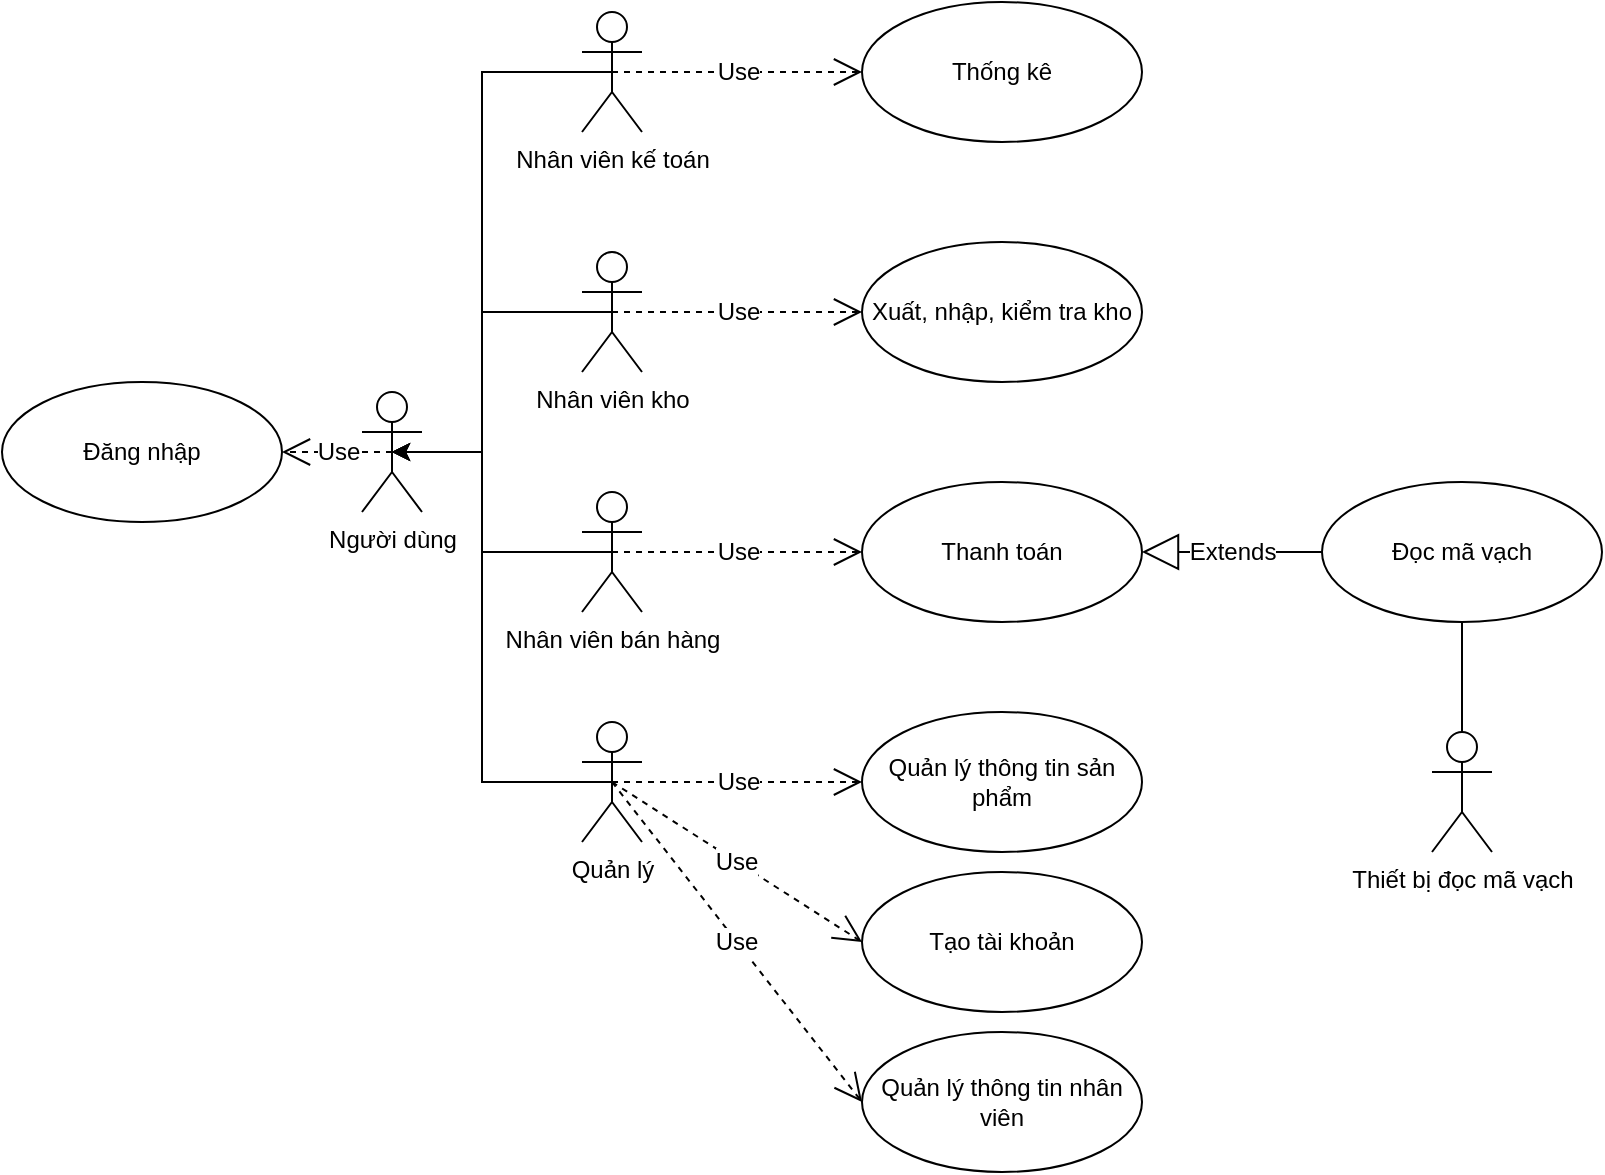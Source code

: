 <mxfile version="18.1.3" type="device"><diagram id="oILwTK-Iatu7mp5tG4U0" name="Page-1"><mxGraphModel dx="1169" dy="673" grid="1" gridSize="10" guides="1" tooltips="1" connect="1" arrows="1" fold="1" page="1" pageScale="1" pageWidth="827" pageHeight="1169" math="0" shadow="0"><root><mxCell id="0"/><mxCell id="1" parent="0"/><mxCell id="eFkq61jGzrVqKKsrY_xn-16" style="edgeStyle=orthogonalEdgeStyle;rounded=0;orthogonalLoop=1;jettySize=auto;html=1;exitX=0.5;exitY=0.5;exitDx=0;exitDy=0;exitPerimeter=0;entryX=0.5;entryY=0.5;entryDx=0;entryDy=0;entryPerimeter=0;fontFamily=Helvetica;fontSize=12;fontColor=default;" edge="1" parent="1" source="eFkq61jGzrVqKKsrY_xn-2" target="eFkq61jGzrVqKKsrY_xn-12"><mxGeometry relative="1" as="geometry"><Array as="points"><mxPoint x="240" y="210"/><mxPoint x="240" y="280"/></Array></mxGeometry></mxCell><mxCell id="eFkq61jGzrVqKKsrY_xn-2" value="Nhân viên kho" style="shape=umlActor;verticalLabelPosition=bottom;verticalAlign=top;html=1;" vertex="1" parent="1"><mxGeometry x="290" y="180" width="30" height="60" as="geometry"/></mxCell><mxCell id="eFkq61jGzrVqKKsrY_xn-14" style="edgeStyle=orthogonalEdgeStyle;rounded=0;orthogonalLoop=1;jettySize=auto;html=1;exitX=0.5;exitY=0.5;exitDx=0;exitDy=0;exitPerimeter=0;entryX=0.5;entryY=0.5;entryDx=0;entryDy=0;entryPerimeter=0;fontFamily=Helvetica;fontSize=12;fontColor=default;" edge="1" parent="1" source="eFkq61jGzrVqKKsrY_xn-3" target="eFkq61jGzrVqKKsrY_xn-12"><mxGeometry relative="1" as="geometry"><Array as="points"><mxPoint x="240" y="445"/><mxPoint x="240" y="280"/></Array></mxGeometry></mxCell><mxCell id="eFkq61jGzrVqKKsrY_xn-3" value="Quản lý" style="shape=umlActor;verticalLabelPosition=bottom;verticalAlign=top;html=1;fontFamily=Helvetica;fontSize=12;fontColor=default;strokeColor=default;fillColor=default;" vertex="1" parent="1"><mxGeometry x="290" y="415" width="30" height="60" as="geometry"/></mxCell><mxCell id="eFkq61jGzrVqKKsrY_xn-18" style="edgeStyle=orthogonalEdgeStyle;rounded=0;orthogonalLoop=1;jettySize=auto;html=1;exitX=0.5;exitY=0.5;exitDx=0;exitDy=0;exitPerimeter=0;entryX=0.5;entryY=0.5;entryDx=0;entryDy=0;entryPerimeter=0;fontFamily=Helvetica;fontSize=12;fontColor=default;" edge="1" parent="1" source="eFkq61jGzrVqKKsrY_xn-4" target="eFkq61jGzrVqKKsrY_xn-12"><mxGeometry relative="1" as="geometry"><Array as="points"><mxPoint x="240" y="90"/><mxPoint x="240" y="280"/></Array></mxGeometry></mxCell><mxCell id="eFkq61jGzrVqKKsrY_xn-4" value="Nhân viên kế toán" style="shape=umlActor;verticalLabelPosition=bottom;verticalAlign=top;html=1;fontFamily=Helvetica;fontSize=12;fontColor=default;strokeColor=default;fillColor=default;" vertex="1" parent="1"><mxGeometry x="290" y="60" width="30" height="60" as="geometry"/></mxCell><mxCell id="eFkq61jGzrVqKKsrY_xn-15" style="edgeStyle=orthogonalEdgeStyle;rounded=0;orthogonalLoop=1;jettySize=auto;html=1;exitX=0.5;exitY=0.5;exitDx=0;exitDy=0;exitPerimeter=0;entryX=0.5;entryY=0.5;entryDx=0;entryDy=0;entryPerimeter=0;fontFamily=Helvetica;fontSize=12;fontColor=default;" edge="1" parent="1" source="eFkq61jGzrVqKKsrY_xn-5" target="eFkq61jGzrVqKKsrY_xn-12"><mxGeometry relative="1" as="geometry"><Array as="points"><mxPoint x="240" y="330"/><mxPoint x="240" y="280"/></Array></mxGeometry></mxCell><mxCell id="eFkq61jGzrVqKKsrY_xn-5" value="Nhân viên bán hàng" style="shape=umlActor;verticalLabelPosition=bottom;verticalAlign=top;html=1;fontFamily=Helvetica;fontSize=12;fontColor=default;strokeColor=default;fillColor=default;" vertex="1" parent="1"><mxGeometry x="290" y="300" width="30" height="60" as="geometry"/></mxCell><mxCell id="eFkq61jGzrVqKKsrY_xn-8" value="Tạo tài khoản" style="ellipse;whiteSpace=wrap;html=1;fontFamily=Helvetica;fontSize=12;fontColor=default;strokeColor=default;fillColor=default;" vertex="1" parent="1"><mxGeometry x="430" y="490" width="140" height="70" as="geometry"/></mxCell><mxCell id="eFkq61jGzrVqKKsrY_xn-10" value="Đăng nhập" style="ellipse;whiteSpace=wrap;html=1;fontFamily=Helvetica;fontSize=12;fontColor=default;strokeColor=default;fillColor=default;" vertex="1" parent="1"><mxGeometry y="245" width="140" height="70" as="geometry"/></mxCell><mxCell id="eFkq61jGzrVqKKsrY_xn-12" value="Người dùng" style="shape=umlActor;verticalLabelPosition=bottom;verticalAlign=top;html=1;fontFamily=Helvetica;fontSize=12;fontColor=default;strokeColor=default;fillColor=default;" vertex="1" parent="1"><mxGeometry x="180" y="250" width="30" height="60" as="geometry"/></mxCell><mxCell id="eFkq61jGzrVqKKsrY_xn-13" value="Use" style="endArrow=open;endSize=12;dashed=1;html=1;rounded=0;fontFamily=Helvetica;fontSize=12;fontColor=default;exitX=0.5;exitY=0.5;exitDx=0;exitDy=0;exitPerimeter=0;entryX=0;entryY=0.5;entryDx=0;entryDy=0;" edge="1" parent="1" source="eFkq61jGzrVqKKsrY_xn-3" target="eFkq61jGzrVqKKsrY_xn-8"><mxGeometry width="160" relative="1" as="geometry"><mxPoint x="330" y="300" as="sourcePoint"/><mxPoint x="490" y="300" as="targetPoint"/></mxGeometry></mxCell><mxCell id="eFkq61jGzrVqKKsrY_xn-20" value="Use" style="endArrow=open;endSize=12;dashed=1;html=1;rounded=0;fontFamily=Helvetica;fontSize=12;fontColor=default;exitX=0.5;exitY=0.5;exitDx=0;exitDy=0;exitPerimeter=0;entryX=1;entryY=0.5;entryDx=0;entryDy=0;" edge="1" parent="1" source="eFkq61jGzrVqKKsrY_xn-12" target="eFkq61jGzrVqKKsrY_xn-10"><mxGeometry width="160" relative="1" as="geometry"><mxPoint x="330" y="300" as="sourcePoint"/><mxPoint x="490" y="300" as="targetPoint"/></mxGeometry></mxCell><mxCell id="eFkq61jGzrVqKKsrY_xn-21" value="Thanh toán" style="ellipse;whiteSpace=wrap;html=1;fontFamily=Helvetica;fontSize=12;fontColor=default;strokeColor=default;fillColor=default;" vertex="1" parent="1"><mxGeometry x="430" y="295" width="140" height="70" as="geometry"/></mxCell><mxCell id="eFkq61jGzrVqKKsrY_xn-23" value="Use" style="endArrow=open;endSize=12;dashed=1;html=1;rounded=0;fontFamily=Helvetica;fontSize=12;fontColor=default;exitX=0.5;exitY=0.5;exitDx=0;exitDy=0;exitPerimeter=0;entryX=0;entryY=0.5;entryDx=0;entryDy=0;" edge="1" parent="1" source="eFkq61jGzrVqKKsrY_xn-5" target="eFkq61jGzrVqKKsrY_xn-21"><mxGeometry width="160" relative="1" as="geometry"><mxPoint x="330" y="300" as="sourcePoint"/><mxPoint x="490" y="300" as="targetPoint"/></mxGeometry></mxCell><mxCell id="eFkq61jGzrVqKKsrY_xn-24" value="Xuất, nhập, kiểm tra kho" style="ellipse;whiteSpace=wrap;html=1;fontFamily=Helvetica;fontSize=12;fontColor=default;strokeColor=default;fillColor=default;" vertex="1" parent="1"><mxGeometry x="430" y="175" width="140" height="70" as="geometry"/></mxCell><mxCell id="eFkq61jGzrVqKKsrY_xn-25" value="Use" style="endArrow=open;endSize=12;dashed=1;html=1;rounded=0;fontFamily=Helvetica;fontSize=12;fontColor=default;exitX=0.5;exitY=0.5;exitDx=0;exitDy=0;exitPerimeter=0;entryX=0;entryY=0.5;entryDx=0;entryDy=0;" edge="1" parent="1" source="eFkq61jGzrVqKKsrY_xn-2" target="eFkq61jGzrVqKKsrY_xn-24"><mxGeometry width="160" relative="1" as="geometry"><mxPoint x="330" y="300" as="sourcePoint"/><mxPoint x="490" y="300" as="targetPoint"/></mxGeometry></mxCell><mxCell id="eFkq61jGzrVqKKsrY_xn-26" value="Thống kê" style="ellipse;whiteSpace=wrap;html=1;fontFamily=Helvetica;fontSize=12;fontColor=default;strokeColor=default;fillColor=default;" vertex="1" parent="1"><mxGeometry x="430" y="55" width="140" height="70" as="geometry"/></mxCell><mxCell id="eFkq61jGzrVqKKsrY_xn-27" value="Use" style="endArrow=open;endSize=12;dashed=1;html=1;rounded=0;fontFamily=Helvetica;fontSize=12;fontColor=default;exitX=0.5;exitY=0.5;exitDx=0;exitDy=0;exitPerimeter=0;entryX=0;entryY=0.5;entryDx=0;entryDy=0;" edge="1" parent="1" source="eFkq61jGzrVqKKsrY_xn-4" target="eFkq61jGzrVqKKsrY_xn-26"><mxGeometry width="160" relative="1" as="geometry"><mxPoint x="330" y="300" as="sourcePoint"/><mxPoint x="490" y="300" as="targetPoint"/></mxGeometry></mxCell><mxCell id="eFkq61jGzrVqKKsrY_xn-28" value="Quản lý thông tin sản phẩm" style="ellipse;whiteSpace=wrap;html=1;fontFamily=Helvetica;fontSize=12;fontColor=default;strokeColor=default;fillColor=default;" vertex="1" parent="1"><mxGeometry x="430" y="410" width="140" height="70" as="geometry"/></mxCell><mxCell id="eFkq61jGzrVqKKsrY_xn-29" value="Use" style="endArrow=open;endSize=12;dashed=1;html=1;rounded=0;fontFamily=Helvetica;fontSize=12;fontColor=default;exitX=0.5;exitY=0.5;exitDx=0;exitDy=0;exitPerimeter=0;entryX=0;entryY=0.5;entryDx=0;entryDy=0;" edge="1" parent="1" source="eFkq61jGzrVqKKsrY_xn-3" target="eFkq61jGzrVqKKsrY_xn-28"><mxGeometry width="160" relative="1" as="geometry"><mxPoint x="330" y="390" as="sourcePoint"/><mxPoint x="490" y="390" as="targetPoint"/></mxGeometry></mxCell><mxCell id="eFkq61jGzrVqKKsrY_xn-30" value="Extends" style="endArrow=block;endSize=16;endFill=0;html=1;rounded=0;fontFamily=Helvetica;fontSize=12;fontColor=default;entryX=1;entryY=0.5;entryDx=0;entryDy=0;exitX=0;exitY=0.5;exitDx=0;exitDy=0;" edge="1" parent="1" source="eFkq61jGzrVqKKsrY_xn-31" target="eFkq61jGzrVqKKsrY_xn-21"><mxGeometry width="160" relative="1" as="geometry"><mxPoint x="650" y="330" as="sourcePoint"/><mxPoint x="490" y="290" as="targetPoint"/></mxGeometry></mxCell><mxCell id="eFkq61jGzrVqKKsrY_xn-31" value="Đọc mã vạch" style="ellipse;whiteSpace=wrap;html=1;fontFamily=Helvetica;fontSize=12;fontColor=default;strokeColor=default;fillColor=default;" vertex="1" parent="1"><mxGeometry x="660" y="295" width="140" height="70" as="geometry"/></mxCell><mxCell id="eFkq61jGzrVqKKsrY_xn-32" value="Thiết bị đọc mã vạch" style="shape=umlActor;verticalLabelPosition=bottom;verticalAlign=top;html=1;fontFamily=Helvetica;fontSize=12;fontColor=default;strokeColor=default;fillColor=default;" vertex="1" parent="1"><mxGeometry x="715" y="420" width="30" height="60" as="geometry"/></mxCell><mxCell id="eFkq61jGzrVqKKsrY_xn-35" value="" style="endArrow=none;html=1;rounded=0;fontFamily=Helvetica;fontSize=12;fontColor=default;entryX=0.5;entryY=0;entryDx=0;entryDy=0;entryPerimeter=0;exitX=0.5;exitY=1;exitDx=0;exitDy=0;" edge="1" parent="1" source="eFkq61jGzrVqKKsrY_xn-31" target="eFkq61jGzrVqKKsrY_xn-32"><mxGeometry width="50" height="50" relative="1" as="geometry"><mxPoint x="390" y="310" as="sourcePoint"/><mxPoint x="440" y="260" as="targetPoint"/></mxGeometry></mxCell><mxCell id="eFkq61jGzrVqKKsrY_xn-36" value="Use" style="endArrow=open;endSize=12;dashed=1;html=1;rounded=0;fontFamily=Helvetica;fontSize=12;fontColor=default;exitX=0.5;exitY=0.5;exitDx=0;exitDy=0;exitPerimeter=0;entryX=0;entryY=0.5;entryDx=0;entryDy=0;" edge="1" parent="1" source="eFkq61jGzrVqKKsrY_xn-3" target="eFkq61jGzrVqKKsrY_xn-37"><mxGeometry width="160" relative="1" as="geometry"><mxPoint x="330" y="490" as="sourcePoint"/><mxPoint x="400" y="610" as="targetPoint"/></mxGeometry></mxCell><mxCell id="eFkq61jGzrVqKKsrY_xn-37" value="Quản lý thông tin nhân viên" style="ellipse;whiteSpace=wrap;html=1;fontFamily=Helvetica;fontSize=12;fontColor=default;strokeColor=default;fillColor=default;" vertex="1" parent="1"><mxGeometry x="430" y="570" width="140" height="70" as="geometry"/></mxCell></root></mxGraphModel></diagram></mxfile>